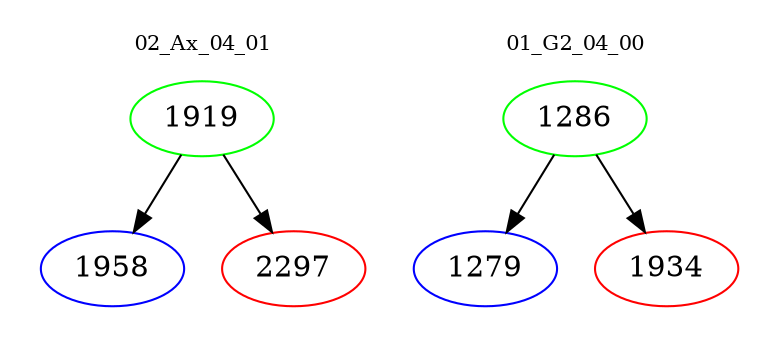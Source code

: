 digraph{
subgraph cluster_0 {
color = white
label = "02_Ax_04_01";
fontsize=10;
T0_1919 [label="1919", color="green"]
T0_1919 -> T0_1958 [color="black"]
T0_1958 [label="1958", color="blue"]
T0_1919 -> T0_2297 [color="black"]
T0_2297 [label="2297", color="red"]
}
subgraph cluster_1 {
color = white
label = "01_G2_04_00";
fontsize=10;
T1_1286 [label="1286", color="green"]
T1_1286 -> T1_1279 [color="black"]
T1_1279 [label="1279", color="blue"]
T1_1286 -> T1_1934 [color="black"]
T1_1934 [label="1934", color="red"]
}
}
